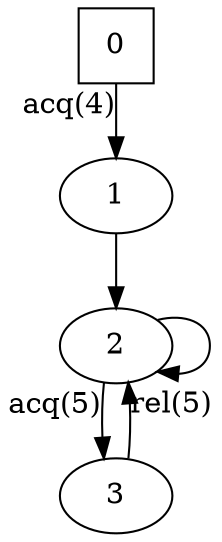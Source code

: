 digraph auto_2{
0[shape=square];
1;
2;
3;
0 -> 1[xlabel="acq(4)"];
1 -> 2;
3 -> 2[xlabel="rel(5)"];
2 -> 3[xlabel="acq(5)"];
2 -> 2;
}
